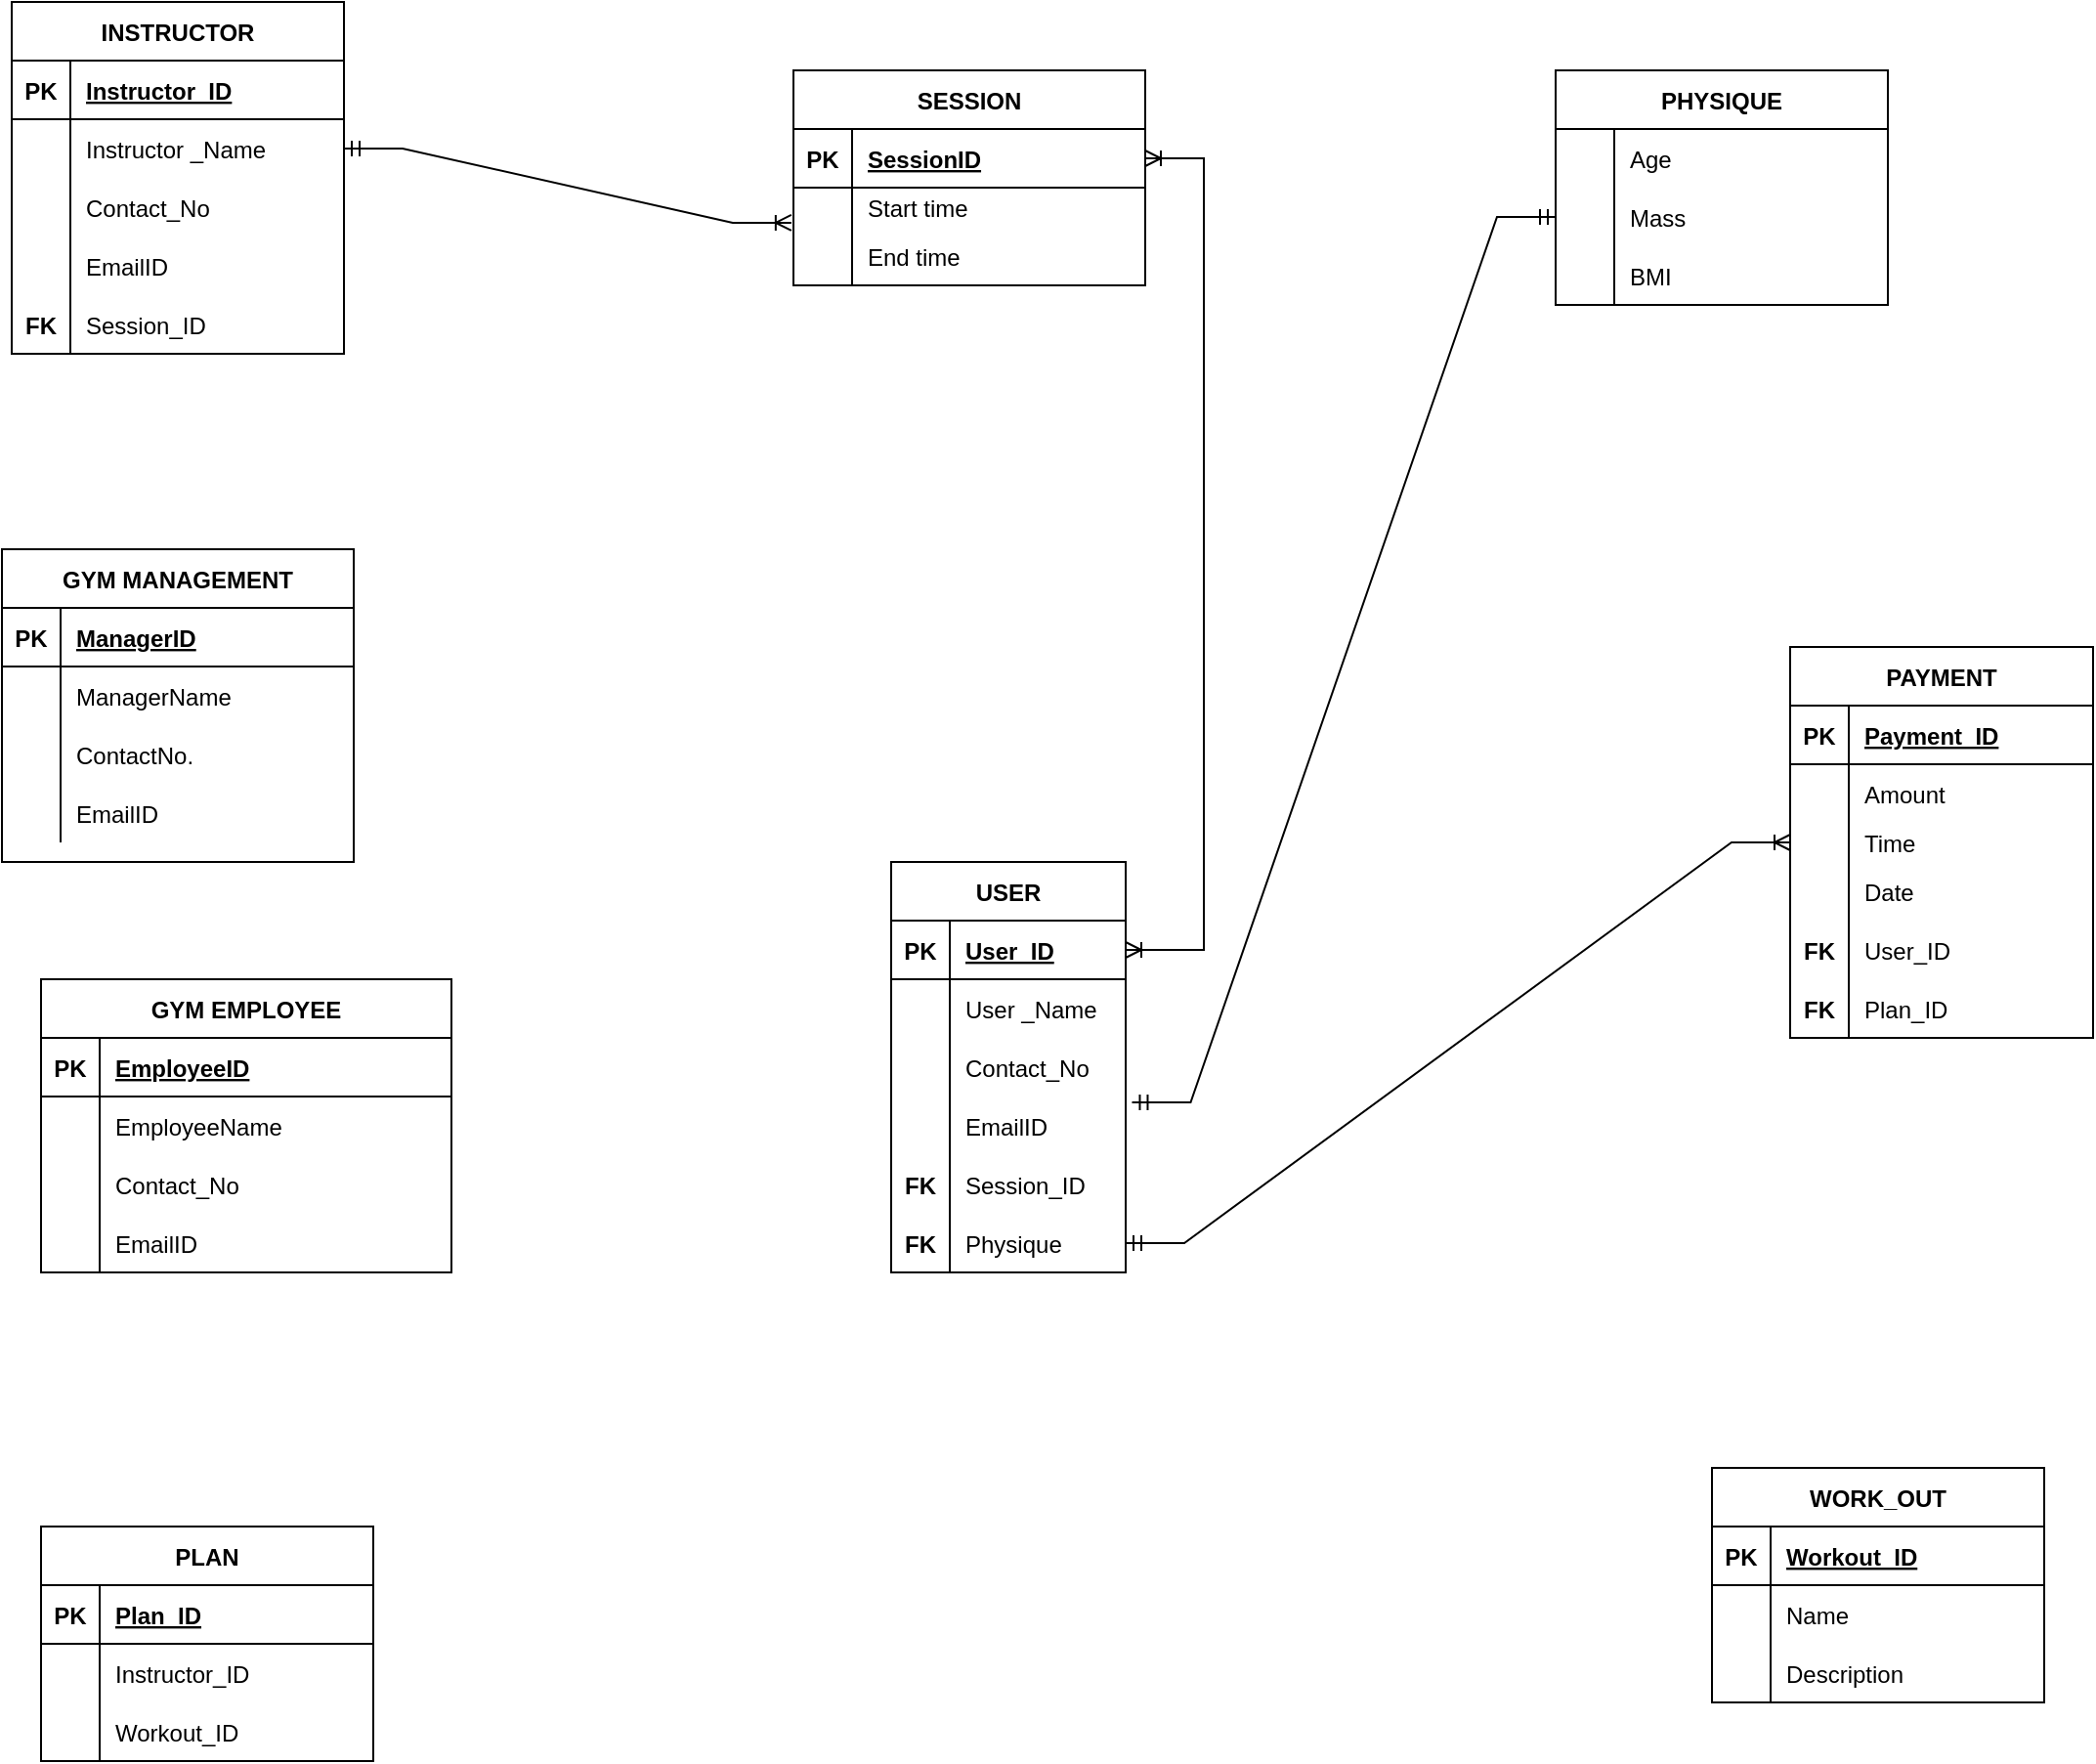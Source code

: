 <mxfile version="16.6.2" type="github">
  <diagram id="Zf10Iz8SibZ3wQ2_2NVc" name="Page-1">
    <mxGraphModel dx="2201" dy="797" grid="1" gridSize="10" guides="1" tooltips="1" connect="1" arrows="1" fold="1" page="1" pageScale="1" pageWidth="850" pageHeight="1100" math="0" shadow="0">
      <root>
        <mxCell id="0" />
        <mxCell id="1" parent="0" />
        <mxCell id="6uBZzfEqjjDZe2HTgL8m-6" value="GYM EMPLOYEE" style="shape=table;startSize=30;container=1;collapsible=1;childLayout=tableLayout;fixedRows=1;rowLines=0;fontStyle=1;align=center;resizeLast=1;" parent="1" vertex="1">
          <mxGeometry x="-725" y="550" width="210" height="150" as="geometry" />
        </mxCell>
        <mxCell id="6uBZzfEqjjDZe2HTgL8m-7" value="" style="shape=tableRow;horizontal=0;startSize=0;swimlaneHead=0;swimlaneBody=0;fillColor=none;collapsible=0;dropTarget=0;points=[[0,0.5],[1,0.5]];portConstraint=eastwest;top=0;left=0;right=0;bottom=1;" parent="6uBZzfEqjjDZe2HTgL8m-6" vertex="1">
          <mxGeometry y="30" width="210" height="30" as="geometry" />
        </mxCell>
        <mxCell id="6uBZzfEqjjDZe2HTgL8m-8" value="PK" style="shape=partialRectangle;connectable=0;fillColor=none;top=0;left=0;bottom=0;right=0;fontStyle=1;overflow=hidden;" parent="6uBZzfEqjjDZe2HTgL8m-7" vertex="1">
          <mxGeometry width="30" height="30" as="geometry">
            <mxRectangle width="30" height="30" as="alternateBounds" />
          </mxGeometry>
        </mxCell>
        <mxCell id="6uBZzfEqjjDZe2HTgL8m-9" value="EmployeeID" style="shape=partialRectangle;connectable=0;fillColor=none;top=0;left=0;bottom=0;right=0;align=left;spacingLeft=6;fontStyle=5;overflow=hidden;" parent="6uBZzfEqjjDZe2HTgL8m-7" vertex="1">
          <mxGeometry x="30" width="180" height="30" as="geometry">
            <mxRectangle width="180" height="30" as="alternateBounds" />
          </mxGeometry>
        </mxCell>
        <mxCell id="6uBZzfEqjjDZe2HTgL8m-10" value="" style="shape=tableRow;horizontal=0;startSize=0;swimlaneHead=0;swimlaneBody=0;fillColor=none;collapsible=0;dropTarget=0;points=[[0,0.5],[1,0.5]];portConstraint=eastwest;top=0;left=0;right=0;bottom=0;" parent="6uBZzfEqjjDZe2HTgL8m-6" vertex="1">
          <mxGeometry y="60" width="210" height="30" as="geometry" />
        </mxCell>
        <mxCell id="6uBZzfEqjjDZe2HTgL8m-11" value="" style="shape=partialRectangle;connectable=0;fillColor=none;top=0;left=0;bottom=0;right=0;editable=1;overflow=hidden;" parent="6uBZzfEqjjDZe2HTgL8m-10" vertex="1">
          <mxGeometry width="30" height="30" as="geometry">
            <mxRectangle width="30" height="30" as="alternateBounds" />
          </mxGeometry>
        </mxCell>
        <mxCell id="6uBZzfEqjjDZe2HTgL8m-12" value="EmployeeName" style="shape=partialRectangle;connectable=0;fillColor=none;top=0;left=0;bottom=0;right=0;align=left;spacingLeft=6;overflow=hidden;" parent="6uBZzfEqjjDZe2HTgL8m-10" vertex="1">
          <mxGeometry x="30" width="180" height="30" as="geometry">
            <mxRectangle width="180" height="30" as="alternateBounds" />
          </mxGeometry>
        </mxCell>
        <mxCell id="6uBZzfEqjjDZe2HTgL8m-13" value="" style="shape=tableRow;horizontal=0;startSize=0;swimlaneHead=0;swimlaneBody=0;fillColor=none;collapsible=0;dropTarget=0;points=[[0,0.5],[1,0.5]];portConstraint=eastwest;top=0;left=0;right=0;bottom=0;" parent="6uBZzfEqjjDZe2HTgL8m-6" vertex="1">
          <mxGeometry y="90" width="210" height="30" as="geometry" />
        </mxCell>
        <mxCell id="6uBZzfEqjjDZe2HTgL8m-14" value="" style="shape=partialRectangle;connectable=0;fillColor=none;top=0;left=0;bottom=0;right=0;editable=1;overflow=hidden;" parent="6uBZzfEqjjDZe2HTgL8m-13" vertex="1">
          <mxGeometry width="30" height="30" as="geometry">
            <mxRectangle width="30" height="30" as="alternateBounds" />
          </mxGeometry>
        </mxCell>
        <mxCell id="6uBZzfEqjjDZe2HTgL8m-15" value="Contact_No" style="shape=partialRectangle;connectable=0;fillColor=none;top=0;left=0;bottom=0;right=0;align=left;spacingLeft=6;overflow=hidden;" parent="6uBZzfEqjjDZe2HTgL8m-13" vertex="1">
          <mxGeometry x="30" width="180" height="30" as="geometry">
            <mxRectangle width="180" height="30" as="alternateBounds" />
          </mxGeometry>
        </mxCell>
        <mxCell id="6uBZzfEqjjDZe2HTgL8m-16" value="" style="shape=tableRow;horizontal=0;startSize=0;swimlaneHead=0;swimlaneBody=0;fillColor=none;collapsible=0;dropTarget=0;points=[[0,0.5],[1,0.5]];portConstraint=eastwest;top=0;left=0;right=0;bottom=0;" parent="6uBZzfEqjjDZe2HTgL8m-6" vertex="1">
          <mxGeometry y="120" width="210" height="30" as="geometry" />
        </mxCell>
        <mxCell id="6uBZzfEqjjDZe2HTgL8m-17" value="" style="shape=partialRectangle;connectable=0;fillColor=none;top=0;left=0;bottom=0;right=0;editable=1;overflow=hidden;" parent="6uBZzfEqjjDZe2HTgL8m-16" vertex="1">
          <mxGeometry width="30" height="30" as="geometry">
            <mxRectangle width="30" height="30" as="alternateBounds" />
          </mxGeometry>
        </mxCell>
        <mxCell id="6uBZzfEqjjDZe2HTgL8m-18" value="EmailID" style="shape=partialRectangle;connectable=0;fillColor=none;top=0;left=0;bottom=0;right=0;align=left;spacingLeft=6;overflow=hidden;" parent="6uBZzfEqjjDZe2HTgL8m-16" vertex="1">
          <mxGeometry x="30" width="180" height="30" as="geometry">
            <mxRectangle width="180" height="30" as="alternateBounds" />
          </mxGeometry>
        </mxCell>
        <mxCell id="6uBZzfEqjjDZe2HTgL8m-29" value="INSTRUCTOR" style="shape=table;startSize=30;container=1;collapsible=1;childLayout=tableLayout;fixedRows=1;rowLines=0;fontStyle=1;align=center;resizeLast=1;" parent="1" vertex="1">
          <mxGeometry x="-740" y="50" width="170" height="180" as="geometry" />
        </mxCell>
        <mxCell id="6uBZzfEqjjDZe2HTgL8m-30" value="" style="shape=tableRow;horizontal=0;startSize=0;swimlaneHead=0;swimlaneBody=0;fillColor=none;collapsible=0;dropTarget=0;points=[[0,0.5],[1,0.5]];portConstraint=eastwest;top=0;left=0;right=0;bottom=1;" parent="6uBZzfEqjjDZe2HTgL8m-29" vertex="1">
          <mxGeometry y="30" width="170" height="30" as="geometry" />
        </mxCell>
        <mxCell id="6uBZzfEqjjDZe2HTgL8m-31" value="PK" style="shape=partialRectangle;connectable=0;fillColor=none;top=0;left=0;bottom=0;right=0;fontStyle=1;overflow=hidden;" parent="6uBZzfEqjjDZe2HTgL8m-30" vertex="1">
          <mxGeometry width="30" height="30" as="geometry">
            <mxRectangle width="30" height="30" as="alternateBounds" />
          </mxGeometry>
        </mxCell>
        <mxCell id="6uBZzfEqjjDZe2HTgL8m-32" value="Instructor_ID" style="shape=partialRectangle;connectable=0;fillColor=none;top=0;left=0;bottom=0;right=0;align=left;spacingLeft=6;fontStyle=5;overflow=hidden;" parent="6uBZzfEqjjDZe2HTgL8m-30" vertex="1">
          <mxGeometry x="30" width="140" height="30" as="geometry">
            <mxRectangle width="140" height="30" as="alternateBounds" />
          </mxGeometry>
        </mxCell>
        <mxCell id="6uBZzfEqjjDZe2HTgL8m-33" value="" style="shape=tableRow;horizontal=0;startSize=0;swimlaneHead=0;swimlaneBody=0;fillColor=none;collapsible=0;dropTarget=0;points=[[0,0.5],[1,0.5]];portConstraint=eastwest;top=0;left=0;right=0;bottom=0;" parent="6uBZzfEqjjDZe2HTgL8m-29" vertex="1">
          <mxGeometry y="60" width="170" height="30" as="geometry" />
        </mxCell>
        <mxCell id="6uBZzfEqjjDZe2HTgL8m-34" value="" style="shape=partialRectangle;connectable=0;fillColor=none;top=0;left=0;bottom=0;right=0;editable=1;overflow=hidden;" parent="6uBZzfEqjjDZe2HTgL8m-33" vertex="1">
          <mxGeometry width="30" height="30" as="geometry">
            <mxRectangle width="30" height="30" as="alternateBounds" />
          </mxGeometry>
        </mxCell>
        <mxCell id="6uBZzfEqjjDZe2HTgL8m-35" value="Instructor _Name" style="shape=partialRectangle;connectable=0;fillColor=none;top=0;left=0;bottom=0;right=0;align=left;spacingLeft=6;overflow=hidden;" parent="6uBZzfEqjjDZe2HTgL8m-33" vertex="1">
          <mxGeometry x="30" width="140" height="30" as="geometry">
            <mxRectangle width="140" height="30" as="alternateBounds" />
          </mxGeometry>
        </mxCell>
        <mxCell id="6uBZzfEqjjDZe2HTgL8m-36" value="" style="shape=tableRow;horizontal=0;startSize=0;swimlaneHead=0;swimlaneBody=0;fillColor=none;collapsible=0;dropTarget=0;points=[[0,0.5],[1,0.5]];portConstraint=eastwest;top=0;left=0;right=0;bottom=0;" parent="6uBZzfEqjjDZe2HTgL8m-29" vertex="1">
          <mxGeometry y="90" width="170" height="30" as="geometry" />
        </mxCell>
        <mxCell id="6uBZzfEqjjDZe2HTgL8m-37" value="" style="shape=partialRectangle;connectable=0;fillColor=none;top=0;left=0;bottom=0;right=0;editable=1;overflow=hidden;" parent="6uBZzfEqjjDZe2HTgL8m-36" vertex="1">
          <mxGeometry width="30" height="30" as="geometry">
            <mxRectangle width="30" height="30" as="alternateBounds" />
          </mxGeometry>
        </mxCell>
        <mxCell id="6uBZzfEqjjDZe2HTgL8m-38" value="Contact_No" style="shape=partialRectangle;connectable=0;fillColor=none;top=0;left=0;bottom=0;right=0;align=left;spacingLeft=6;overflow=hidden;" parent="6uBZzfEqjjDZe2HTgL8m-36" vertex="1">
          <mxGeometry x="30" width="140" height="30" as="geometry">
            <mxRectangle width="140" height="30" as="alternateBounds" />
          </mxGeometry>
        </mxCell>
        <mxCell id="6uBZzfEqjjDZe2HTgL8m-39" value="" style="shape=tableRow;horizontal=0;startSize=0;swimlaneHead=0;swimlaneBody=0;fillColor=none;collapsible=0;dropTarget=0;points=[[0,0.5],[1,0.5]];portConstraint=eastwest;top=0;left=0;right=0;bottom=0;" parent="6uBZzfEqjjDZe2HTgL8m-29" vertex="1">
          <mxGeometry y="120" width="170" height="30" as="geometry" />
        </mxCell>
        <mxCell id="6uBZzfEqjjDZe2HTgL8m-40" value="" style="shape=partialRectangle;connectable=0;fillColor=none;top=0;left=0;bottom=0;right=0;editable=1;overflow=hidden;" parent="6uBZzfEqjjDZe2HTgL8m-39" vertex="1">
          <mxGeometry width="30" height="30" as="geometry">
            <mxRectangle width="30" height="30" as="alternateBounds" />
          </mxGeometry>
        </mxCell>
        <mxCell id="6uBZzfEqjjDZe2HTgL8m-41" value="EmailID" style="shape=partialRectangle;connectable=0;fillColor=none;top=0;left=0;bottom=0;right=0;align=left;spacingLeft=6;overflow=hidden;" parent="6uBZzfEqjjDZe2HTgL8m-39" vertex="1">
          <mxGeometry x="30" width="140" height="30" as="geometry">
            <mxRectangle width="140" height="30" as="alternateBounds" />
          </mxGeometry>
        </mxCell>
        <mxCell id="6uBZzfEqjjDZe2HTgL8m-42" value="" style="shape=tableRow;horizontal=0;startSize=0;swimlaneHead=0;swimlaneBody=0;fillColor=none;collapsible=0;dropTarget=0;points=[[0,0.5],[1,0.5]];portConstraint=eastwest;top=0;left=0;right=0;bottom=0;" parent="6uBZzfEqjjDZe2HTgL8m-29" vertex="1">
          <mxGeometry y="150" width="170" height="30" as="geometry" />
        </mxCell>
        <mxCell id="6uBZzfEqjjDZe2HTgL8m-43" value="FK" style="shape=partialRectangle;connectable=0;fillColor=none;top=0;left=0;bottom=0;right=0;editable=1;overflow=hidden;fontStyle=1" parent="6uBZzfEqjjDZe2HTgL8m-42" vertex="1">
          <mxGeometry width="30" height="30" as="geometry">
            <mxRectangle width="30" height="30" as="alternateBounds" />
          </mxGeometry>
        </mxCell>
        <mxCell id="6uBZzfEqjjDZe2HTgL8m-44" value="Session_ID" style="shape=partialRectangle;connectable=0;fillColor=none;top=0;left=0;bottom=0;right=0;align=left;spacingLeft=6;overflow=hidden;" parent="6uBZzfEqjjDZe2HTgL8m-42" vertex="1">
          <mxGeometry x="30" width="140" height="30" as="geometry">
            <mxRectangle width="140" height="30" as="alternateBounds" />
          </mxGeometry>
        </mxCell>
        <mxCell id="wxXooJNbO1-Rk45IWMcj-2" value="SESSION" style="shape=table;startSize=30;container=1;collapsible=1;childLayout=tableLayout;fixedRows=1;rowLines=0;fontStyle=1;align=center;resizeLast=1;" parent="1" vertex="1">
          <mxGeometry x="-340" y="85" width="180" height="110" as="geometry" />
        </mxCell>
        <mxCell id="wxXooJNbO1-Rk45IWMcj-3" value="" style="shape=tableRow;horizontal=0;startSize=0;swimlaneHead=0;swimlaneBody=0;fillColor=none;collapsible=0;dropTarget=0;points=[[0,0.5],[1,0.5]];portConstraint=eastwest;top=0;left=0;right=0;bottom=1;" parent="wxXooJNbO1-Rk45IWMcj-2" vertex="1">
          <mxGeometry y="30" width="180" height="30" as="geometry" />
        </mxCell>
        <mxCell id="wxXooJNbO1-Rk45IWMcj-4" value="PK" style="shape=partialRectangle;connectable=0;fillColor=none;top=0;left=0;bottom=0;right=0;fontStyle=1;overflow=hidden;" parent="wxXooJNbO1-Rk45IWMcj-3" vertex="1">
          <mxGeometry width="30" height="30" as="geometry">
            <mxRectangle width="30" height="30" as="alternateBounds" />
          </mxGeometry>
        </mxCell>
        <mxCell id="wxXooJNbO1-Rk45IWMcj-5" value="SessionID" style="shape=partialRectangle;connectable=0;fillColor=none;top=0;left=0;bottom=0;right=0;align=left;spacingLeft=6;fontStyle=5;overflow=hidden;" parent="wxXooJNbO1-Rk45IWMcj-3" vertex="1">
          <mxGeometry x="30" width="150" height="30" as="geometry">
            <mxRectangle width="150" height="30" as="alternateBounds" />
          </mxGeometry>
        </mxCell>
        <mxCell id="wxXooJNbO1-Rk45IWMcj-6" value="" style="shape=tableRow;horizontal=0;startSize=0;swimlaneHead=0;swimlaneBody=0;fillColor=none;collapsible=0;dropTarget=0;points=[[0,0.5],[1,0.5]];portConstraint=eastwest;top=0;left=0;right=0;bottom=0;" parent="wxXooJNbO1-Rk45IWMcj-2" vertex="1">
          <mxGeometry y="60" width="180" height="20" as="geometry" />
        </mxCell>
        <mxCell id="wxXooJNbO1-Rk45IWMcj-7" value="" style="shape=partialRectangle;connectable=0;fillColor=none;top=0;left=0;bottom=0;right=0;editable=1;overflow=hidden;" parent="wxXooJNbO1-Rk45IWMcj-6" vertex="1">
          <mxGeometry width="30" height="20" as="geometry">
            <mxRectangle width="30" height="20" as="alternateBounds" />
          </mxGeometry>
        </mxCell>
        <mxCell id="wxXooJNbO1-Rk45IWMcj-8" value="Start time" style="shape=partialRectangle;connectable=0;fillColor=none;top=0;left=0;bottom=0;right=0;align=left;spacingLeft=6;overflow=hidden;" parent="wxXooJNbO1-Rk45IWMcj-6" vertex="1">
          <mxGeometry x="30" width="150" height="20" as="geometry">
            <mxRectangle width="150" height="20" as="alternateBounds" />
          </mxGeometry>
        </mxCell>
        <mxCell id="wxXooJNbO1-Rk45IWMcj-9" value="" style="shape=tableRow;horizontal=0;startSize=0;swimlaneHead=0;swimlaneBody=0;fillColor=none;collapsible=0;dropTarget=0;points=[[0,0.5],[1,0.5]];portConstraint=eastwest;top=0;left=0;right=0;bottom=0;" parent="wxXooJNbO1-Rk45IWMcj-2" vertex="1">
          <mxGeometry y="80" width="180" height="30" as="geometry" />
        </mxCell>
        <mxCell id="wxXooJNbO1-Rk45IWMcj-10" value="" style="shape=partialRectangle;connectable=0;fillColor=none;top=0;left=0;bottom=0;right=0;editable=1;overflow=hidden;" parent="wxXooJNbO1-Rk45IWMcj-9" vertex="1">
          <mxGeometry width="30" height="30" as="geometry">
            <mxRectangle width="30" height="30" as="alternateBounds" />
          </mxGeometry>
        </mxCell>
        <mxCell id="wxXooJNbO1-Rk45IWMcj-11" value="End time" style="shape=partialRectangle;connectable=0;fillColor=none;top=0;left=0;bottom=0;right=0;align=left;spacingLeft=6;overflow=hidden;" parent="wxXooJNbO1-Rk45IWMcj-9" vertex="1">
          <mxGeometry x="30" width="150" height="30" as="geometry">
            <mxRectangle width="150" height="30" as="alternateBounds" />
          </mxGeometry>
        </mxCell>
        <mxCell id="Z3d5om8pBm1unla3hd4t-1" value="PHYSIQUE" style="shape=table;startSize=30;container=1;collapsible=1;childLayout=tableLayout;fixedRows=1;rowLines=0;fontStyle=1;align=center;resizeLast=1;" parent="1" vertex="1">
          <mxGeometry x="50" y="85" width="170" height="120" as="geometry" />
        </mxCell>
        <mxCell id="Z3d5om8pBm1unla3hd4t-5" value="" style="shape=tableRow;horizontal=0;startSize=0;swimlaneHead=0;swimlaneBody=0;fillColor=none;collapsible=0;dropTarget=0;points=[[0,0.5],[1,0.5]];portConstraint=eastwest;top=0;left=0;right=0;bottom=0;" parent="Z3d5om8pBm1unla3hd4t-1" vertex="1">
          <mxGeometry y="30" width="170" height="30" as="geometry" />
        </mxCell>
        <mxCell id="Z3d5om8pBm1unla3hd4t-6" value="" style="shape=partialRectangle;connectable=0;fillColor=none;top=0;left=0;bottom=0;right=0;editable=1;overflow=hidden;" parent="Z3d5om8pBm1unla3hd4t-5" vertex="1">
          <mxGeometry width="30" height="30" as="geometry">
            <mxRectangle width="30" height="30" as="alternateBounds" />
          </mxGeometry>
        </mxCell>
        <mxCell id="Z3d5om8pBm1unla3hd4t-7" value="Age" style="shape=partialRectangle;connectable=0;fillColor=none;top=0;left=0;bottom=0;right=0;align=left;spacingLeft=6;overflow=hidden;" parent="Z3d5om8pBm1unla3hd4t-5" vertex="1">
          <mxGeometry x="30" width="140" height="30" as="geometry">
            <mxRectangle width="140" height="30" as="alternateBounds" />
          </mxGeometry>
        </mxCell>
        <mxCell id="Z3d5om8pBm1unla3hd4t-8" value="" style="shape=tableRow;horizontal=0;startSize=0;swimlaneHead=0;swimlaneBody=0;fillColor=none;collapsible=0;dropTarget=0;points=[[0,0.5],[1,0.5]];portConstraint=eastwest;top=0;left=0;right=0;bottom=0;" parent="Z3d5om8pBm1unla3hd4t-1" vertex="1">
          <mxGeometry y="60" width="170" height="30" as="geometry" />
        </mxCell>
        <mxCell id="Z3d5om8pBm1unla3hd4t-9" value="" style="shape=partialRectangle;connectable=0;fillColor=none;top=0;left=0;bottom=0;right=0;editable=1;overflow=hidden;" parent="Z3d5om8pBm1unla3hd4t-8" vertex="1">
          <mxGeometry width="30" height="30" as="geometry">
            <mxRectangle width="30" height="30" as="alternateBounds" />
          </mxGeometry>
        </mxCell>
        <mxCell id="Z3d5om8pBm1unla3hd4t-10" value="Mass" style="shape=partialRectangle;connectable=0;fillColor=none;top=0;left=0;bottom=0;right=0;align=left;spacingLeft=6;overflow=hidden;" parent="Z3d5om8pBm1unla3hd4t-8" vertex="1">
          <mxGeometry x="30" width="140" height="30" as="geometry">
            <mxRectangle width="140" height="30" as="alternateBounds" />
          </mxGeometry>
        </mxCell>
        <mxCell id="Z3d5om8pBm1unla3hd4t-11" value="" style="shape=tableRow;horizontal=0;startSize=0;swimlaneHead=0;swimlaneBody=0;fillColor=none;collapsible=0;dropTarget=0;points=[[0,0.5],[1,0.5]];portConstraint=eastwest;top=0;left=0;right=0;bottom=0;" parent="Z3d5om8pBm1unla3hd4t-1" vertex="1">
          <mxGeometry y="90" width="170" height="30" as="geometry" />
        </mxCell>
        <mxCell id="Z3d5om8pBm1unla3hd4t-12" value="" style="shape=partialRectangle;connectable=0;fillColor=none;top=0;left=0;bottom=0;right=0;editable=1;overflow=hidden;" parent="Z3d5om8pBm1unla3hd4t-11" vertex="1">
          <mxGeometry width="30" height="30" as="geometry">
            <mxRectangle width="30" height="30" as="alternateBounds" />
          </mxGeometry>
        </mxCell>
        <mxCell id="Z3d5om8pBm1unla3hd4t-13" value="BMI" style="shape=partialRectangle;connectable=0;fillColor=none;top=0;left=0;bottom=0;right=0;align=left;spacingLeft=6;overflow=hidden;" parent="Z3d5om8pBm1unla3hd4t-11" vertex="1">
          <mxGeometry x="30" width="140" height="30" as="geometry">
            <mxRectangle width="140" height="30" as="alternateBounds" />
          </mxGeometry>
        </mxCell>
        <mxCell id="Z3d5om8pBm1unla3hd4t-17" value="USER" style="shape=table;startSize=30;container=1;collapsible=1;childLayout=tableLayout;fixedRows=1;rowLines=0;fontStyle=1;align=center;resizeLast=1;" parent="1" vertex="1">
          <mxGeometry x="-290" y="490" width="120" height="210" as="geometry" />
        </mxCell>
        <mxCell id="Z3d5om8pBm1unla3hd4t-18" value="" style="shape=tableRow;horizontal=0;startSize=0;swimlaneHead=0;swimlaneBody=0;fillColor=none;collapsible=0;dropTarget=0;points=[[0,0.5],[1,0.5]];portConstraint=eastwest;top=0;left=0;right=0;bottom=1;" parent="Z3d5om8pBm1unla3hd4t-17" vertex="1">
          <mxGeometry y="30" width="120" height="30" as="geometry" />
        </mxCell>
        <mxCell id="Z3d5om8pBm1unla3hd4t-19" value="PK" style="shape=partialRectangle;connectable=0;fillColor=none;top=0;left=0;bottom=0;right=0;fontStyle=1;overflow=hidden;" parent="Z3d5om8pBm1unla3hd4t-18" vertex="1">
          <mxGeometry width="30" height="30" as="geometry">
            <mxRectangle width="30" height="30" as="alternateBounds" />
          </mxGeometry>
        </mxCell>
        <mxCell id="Z3d5om8pBm1unla3hd4t-20" value="User_ID" style="shape=partialRectangle;connectable=0;fillColor=none;top=0;left=0;bottom=0;right=0;align=left;spacingLeft=6;fontStyle=5;overflow=hidden;" parent="Z3d5om8pBm1unla3hd4t-18" vertex="1">
          <mxGeometry x="30" width="90" height="30" as="geometry">
            <mxRectangle width="90" height="30" as="alternateBounds" />
          </mxGeometry>
        </mxCell>
        <mxCell id="Z3d5om8pBm1unla3hd4t-21" value="" style="shape=tableRow;horizontal=0;startSize=0;swimlaneHead=0;swimlaneBody=0;fillColor=none;collapsible=0;dropTarget=0;points=[[0,0.5],[1,0.5]];portConstraint=eastwest;top=0;left=0;right=0;bottom=0;" parent="Z3d5om8pBm1unla3hd4t-17" vertex="1">
          <mxGeometry y="60" width="120" height="30" as="geometry" />
        </mxCell>
        <mxCell id="Z3d5om8pBm1unla3hd4t-22" value="" style="shape=partialRectangle;connectable=0;fillColor=none;top=0;left=0;bottom=0;right=0;editable=1;overflow=hidden;" parent="Z3d5om8pBm1unla3hd4t-21" vertex="1">
          <mxGeometry width="30" height="30" as="geometry">
            <mxRectangle width="30" height="30" as="alternateBounds" />
          </mxGeometry>
        </mxCell>
        <mxCell id="Z3d5om8pBm1unla3hd4t-23" value="User _Name" style="shape=partialRectangle;connectable=0;fillColor=none;top=0;left=0;bottom=0;right=0;align=left;spacingLeft=6;overflow=hidden;" parent="Z3d5om8pBm1unla3hd4t-21" vertex="1">
          <mxGeometry x="30" width="90" height="30" as="geometry">
            <mxRectangle width="90" height="30" as="alternateBounds" />
          </mxGeometry>
        </mxCell>
        <mxCell id="Z3d5om8pBm1unla3hd4t-24" value="" style="shape=tableRow;horizontal=0;startSize=0;swimlaneHead=0;swimlaneBody=0;fillColor=none;collapsible=0;dropTarget=0;points=[[0,0.5],[1,0.5]];portConstraint=eastwest;top=0;left=0;right=0;bottom=0;" parent="Z3d5om8pBm1unla3hd4t-17" vertex="1">
          <mxGeometry y="90" width="120" height="30" as="geometry" />
        </mxCell>
        <mxCell id="Z3d5om8pBm1unla3hd4t-25" value="" style="shape=partialRectangle;connectable=0;fillColor=none;top=0;left=0;bottom=0;right=0;editable=1;overflow=hidden;" parent="Z3d5om8pBm1unla3hd4t-24" vertex="1">
          <mxGeometry width="30" height="30" as="geometry">
            <mxRectangle width="30" height="30" as="alternateBounds" />
          </mxGeometry>
        </mxCell>
        <mxCell id="Z3d5om8pBm1unla3hd4t-26" value="Contact_No" style="shape=partialRectangle;connectable=0;fillColor=none;top=0;left=0;bottom=0;right=0;align=left;spacingLeft=6;overflow=hidden;" parent="Z3d5om8pBm1unla3hd4t-24" vertex="1">
          <mxGeometry x="30" width="90" height="30" as="geometry">
            <mxRectangle width="90" height="30" as="alternateBounds" />
          </mxGeometry>
        </mxCell>
        <mxCell id="Z3d5om8pBm1unla3hd4t-27" value="" style="shape=tableRow;horizontal=0;startSize=0;swimlaneHead=0;swimlaneBody=0;fillColor=none;collapsible=0;dropTarget=0;points=[[0,0.5],[1,0.5]];portConstraint=eastwest;top=0;left=0;right=0;bottom=0;" parent="Z3d5om8pBm1unla3hd4t-17" vertex="1">
          <mxGeometry y="120" width="120" height="30" as="geometry" />
        </mxCell>
        <mxCell id="Z3d5om8pBm1unla3hd4t-28" value="" style="shape=partialRectangle;connectable=0;fillColor=none;top=0;left=0;bottom=0;right=0;editable=1;overflow=hidden;" parent="Z3d5om8pBm1unla3hd4t-27" vertex="1">
          <mxGeometry width="30" height="30" as="geometry">
            <mxRectangle width="30" height="30" as="alternateBounds" />
          </mxGeometry>
        </mxCell>
        <mxCell id="Z3d5om8pBm1unla3hd4t-29" value="EmailID" style="shape=partialRectangle;connectable=0;fillColor=none;top=0;left=0;bottom=0;right=0;align=left;spacingLeft=6;overflow=hidden;" parent="Z3d5om8pBm1unla3hd4t-27" vertex="1">
          <mxGeometry x="30" width="90" height="30" as="geometry">
            <mxRectangle width="90" height="30" as="alternateBounds" />
          </mxGeometry>
        </mxCell>
        <mxCell id="Z3d5om8pBm1unla3hd4t-30" value="" style="shape=tableRow;horizontal=0;startSize=0;swimlaneHead=0;swimlaneBody=0;fillColor=none;collapsible=0;dropTarget=0;points=[[0,0.5],[1,0.5]];portConstraint=eastwest;top=0;left=0;right=0;bottom=0;" parent="Z3d5om8pBm1unla3hd4t-17" vertex="1">
          <mxGeometry y="150" width="120" height="30" as="geometry" />
        </mxCell>
        <mxCell id="Z3d5om8pBm1unla3hd4t-31" value="FK" style="shape=partialRectangle;connectable=0;fillColor=none;top=0;left=0;bottom=0;right=0;editable=1;overflow=hidden;fontStyle=1" parent="Z3d5om8pBm1unla3hd4t-30" vertex="1">
          <mxGeometry width="30" height="30" as="geometry">
            <mxRectangle width="30" height="30" as="alternateBounds" />
          </mxGeometry>
        </mxCell>
        <mxCell id="Z3d5om8pBm1unla3hd4t-32" value="Session_ID" style="shape=partialRectangle;connectable=0;fillColor=none;top=0;left=0;bottom=0;right=0;align=left;spacingLeft=6;overflow=hidden;" parent="Z3d5om8pBm1unla3hd4t-30" vertex="1">
          <mxGeometry x="30" width="90" height="30" as="geometry">
            <mxRectangle width="90" height="30" as="alternateBounds" />
          </mxGeometry>
        </mxCell>
        <mxCell id="Z3d5om8pBm1unla3hd4t-33" value="" style="shape=tableRow;horizontal=0;startSize=0;swimlaneHead=0;swimlaneBody=0;fillColor=none;collapsible=0;dropTarget=0;points=[[0,0.5],[1,0.5]];portConstraint=eastwest;top=0;left=0;right=0;bottom=0;" parent="Z3d5om8pBm1unla3hd4t-17" vertex="1">
          <mxGeometry y="180" width="120" height="30" as="geometry" />
        </mxCell>
        <mxCell id="Z3d5om8pBm1unla3hd4t-34" value="FK" style="shape=partialRectangle;connectable=0;fillColor=none;top=0;left=0;bottom=0;right=0;editable=1;overflow=hidden;fontStyle=1" parent="Z3d5om8pBm1unla3hd4t-33" vertex="1">
          <mxGeometry width="30" height="30" as="geometry">
            <mxRectangle width="30" height="30" as="alternateBounds" />
          </mxGeometry>
        </mxCell>
        <mxCell id="Z3d5om8pBm1unla3hd4t-35" value="Physique" style="shape=partialRectangle;connectable=0;fillColor=none;top=0;left=0;bottom=0;right=0;align=left;spacingLeft=6;overflow=hidden;" parent="Z3d5om8pBm1unla3hd4t-33" vertex="1">
          <mxGeometry x="30" width="90" height="30" as="geometry">
            <mxRectangle width="90" height="30" as="alternateBounds" />
          </mxGeometry>
        </mxCell>
        <mxCell id="Z3d5om8pBm1unla3hd4t-36" value="PAYMENT" style="shape=table;startSize=30;container=1;collapsible=1;childLayout=tableLayout;fixedRows=1;rowLines=0;fontStyle=1;align=center;resizeLast=1;" parent="1" vertex="1">
          <mxGeometry x="170" y="380" width="155" height="200" as="geometry" />
        </mxCell>
        <mxCell id="Z3d5om8pBm1unla3hd4t-37" value="" style="shape=tableRow;horizontal=0;startSize=0;swimlaneHead=0;swimlaneBody=0;fillColor=none;collapsible=0;dropTarget=0;points=[[0,0.5],[1,0.5]];portConstraint=eastwest;top=0;left=0;right=0;bottom=1;" parent="Z3d5om8pBm1unla3hd4t-36" vertex="1">
          <mxGeometry y="30" width="155" height="30" as="geometry" />
        </mxCell>
        <mxCell id="Z3d5om8pBm1unla3hd4t-38" value="PK" style="shape=partialRectangle;connectable=0;fillColor=none;top=0;left=0;bottom=0;right=0;fontStyle=1;overflow=hidden;" parent="Z3d5om8pBm1unla3hd4t-37" vertex="1">
          <mxGeometry width="30" height="30" as="geometry">
            <mxRectangle width="30" height="30" as="alternateBounds" />
          </mxGeometry>
        </mxCell>
        <mxCell id="Z3d5om8pBm1unla3hd4t-39" value="Payment_ID" style="shape=partialRectangle;connectable=0;fillColor=none;top=0;left=0;bottom=0;right=0;align=left;spacingLeft=6;fontStyle=5;overflow=hidden;" parent="Z3d5om8pBm1unla3hd4t-37" vertex="1">
          <mxGeometry x="30" width="125" height="30" as="geometry">
            <mxRectangle width="125" height="30" as="alternateBounds" />
          </mxGeometry>
        </mxCell>
        <mxCell id="Z3d5om8pBm1unla3hd4t-40" value="" style="shape=tableRow;horizontal=0;startSize=0;swimlaneHead=0;swimlaneBody=0;fillColor=none;collapsible=0;dropTarget=0;points=[[0,0.5],[1,0.5]];portConstraint=eastwest;top=0;left=0;right=0;bottom=0;" parent="Z3d5om8pBm1unla3hd4t-36" vertex="1">
          <mxGeometry y="60" width="155" height="30" as="geometry" />
        </mxCell>
        <mxCell id="Z3d5om8pBm1unla3hd4t-41" value="" style="shape=partialRectangle;connectable=0;fillColor=none;top=0;left=0;bottom=0;right=0;editable=1;overflow=hidden;" parent="Z3d5om8pBm1unla3hd4t-40" vertex="1">
          <mxGeometry width="30" height="30" as="geometry">
            <mxRectangle width="30" height="30" as="alternateBounds" />
          </mxGeometry>
        </mxCell>
        <mxCell id="Z3d5om8pBm1unla3hd4t-42" value="Amount" style="shape=partialRectangle;connectable=0;fillColor=none;top=0;left=0;bottom=0;right=0;align=left;spacingLeft=6;overflow=hidden;" parent="Z3d5om8pBm1unla3hd4t-40" vertex="1">
          <mxGeometry x="30" width="125" height="30" as="geometry">
            <mxRectangle width="125" height="30" as="alternateBounds" />
          </mxGeometry>
        </mxCell>
        <mxCell id="Z3d5om8pBm1unla3hd4t-43" value="" style="shape=tableRow;horizontal=0;startSize=0;swimlaneHead=0;swimlaneBody=0;fillColor=none;collapsible=0;dropTarget=0;points=[[0,0.5],[1,0.5]];portConstraint=eastwest;top=0;left=0;right=0;bottom=0;" parent="Z3d5om8pBm1unla3hd4t-36" vertex="1">
          <mxGeometry y="90" width="155" height="20" as="geometry" />
        </mxCell>
        <mxCell id="Z3d5om8pBm1unla3hd4t-44" value="" style="shape=partialRectangle;connectable=0;fillColor=none;top=0;left=0;bottom=0;right=0;editable=1;overflow=hidden;" parent="Z3d5om8pBm1unla3hd4t-43" vertex="1">
          <mxGeometry width="30" height="20" as="geometry">
            <mxRectangle width="30" height="20" as="alternateBounds" />
          </mxGeometry>
        </mxCell>
        <mxCell id="Z3d5om8pBm1unla3hd4t-45" value="Time" style="shape=partialRectangle;connectable=0;fillColor=none;top=0;left=0;bottom=0;right=0;align=left;spacingLeft=6;overflow=hidden;" parent="Z3d5om8pBm1unla3hd4t-43" vertex="1">
          <mxGeometry x="30" width="125" height="20" as="geometry">
            <mxRectangle width="125" height="20" as="alternateBounds" />
          </mxGeometry>
        </mxCell>
        <mxCell id="Z3d5om8pBm1unla3hd4t-46" value="" style="shape=tableRow;horizontal=0;startSize=0;swimlaneHead=0;swimlaneBody=0;fillColor=none;collapsible=0;dropTarget=0;points=[[0,0.5],[1,0.5]];portConstraint=eastwest;top=0;left=0;right=0;bottom=0;" parent="Z3d5om8pBm1unla3hd4t-36" vertex="1">
          <mxGeometry y="110" width="155" height="30" as="geometry" />
        </mxCell>
        <mxCell id="Z3d5om8pBm1unla3hd4t-47" value="" style="shape=partialRectangle;connectable=0;fillColor=none;top=0;left=0;bottom=0;right=0;editable=1;overflow=hidden;" parent="Z3d5om8pBm1unla3hd4t-46" vertex="1">
          <mxGeometry width="30" height="30" as="geometry">
            <mxRectangle width="30" height="30" as="alternateBounds" />
          </mxGeometry>
        </mxCell>
        <mxCell id="Z3d5om8pBm1unla3hd4t-48" value="Date" style="shape=partialRectangle;connectable=0;fillColor=none;top=0;left=0;bottom=0;right=0;align=left;spacingLeft=6;overflow=hidden;" parent="Z3d5om8pBm1unla3hd4t-46" vertex="1">
          <mxGeometry x="30" width="125" height="30" as="geometry">
            <mxRectangle width="125" height="30" as="alternateBounds" />
          </mxGeometry>
        </mxCell>
        <mxCell id="Z3d5om8pBm1unla3hd4t-49" value="" style="shape=tableRow;horizontal=0;startSize=0;swimlaneHead=0;swimlaneBody=0;fillColor=none;collapsible=0;dropTarget=0;points=[[0,0.5],[1,0.5]];portConstraint=eastwest;top=0;left=0;right=0;bottom=0;" parent="Z3d5om8pBm1unla3hd4t-36" vertex="1">
          <mxGeometry y="140" width="155" height="30" as="geometry" />
        </mxCell>
        <mxCell id="Z3d5om8pBm1unla3hd4t-50" value="FK" style="shape=partialRectangle;connectable=0;fillColor=none;top=0;left=0;bottom=0;right=0;editable=1;overflow=hidden;fontStyle=1" parent="Z3d5om8pBm1unla3hd4t-49" vertex="1">
          <mxGeometry width="30" height="30" as="geometry">
            <mxRectangle width="30" height="30" as="alternateBounds" />
          </mxGeometry>
        </mxCell>
        <mxCell id="Z3d5om8pBm1unla3hd4t-51" value="User_ID" style="shape=partialRectangle;connectable=0;fillColor=none;top=0;left=0;bottom=0;right=0;align=left;spacingLeft=6;overflow=hidden;" parent="Z3d5om8pBm1unla3hd4t-49" vertex="1">
          <mxGeometry x="30" width="125" height="30" as="geometry">
            <mxRectangle width="125" height="30" as="alternateBounds" />
          </mxGeometry>
        </mxCell>
        <mxCell id="Z3d5om8pBm1unla3hd4t-52" value="" style="shape=tableRow;horizontal=0;startSize=0;swimlaneHead=0;swimlaneBody=0;fillColor=none;collapsible=0;dropTarget=0;points=[[0,0.5],[1,0.5]];portConstraint=eastwest;top=0;left=0;right=0;bottom=0;" parent="Z3d5om8pBm1unla3hd4t-36" vertex="1">
          <mxGeometry y="170" width="155" height="30" as="geometry" />
        </mxCell>
        <mxCell id="Z3d5om8pBm1unla3hd4t-53" value="FK" style="shape=partialRectangle;connectable=0;fillColor=none;top=0;left=0;bottom=0;right=0;editable=1;overflow=hidden;fontStyle=1" parent="Z3d5om8pBm1unla3hd4t-52" vertex="1">
          <mxGeometry width="30" height="30" as="geometry">
            <mxRectangle width="30" height="30" as="alternateBounds" />
          </mxGeometry>
        </mxCell>
        <mxCell id="Z3d5om8pBm1unla3hd4t-54" value="Plan_ID" style="shape=partialRectangle;connectable=0;fillColor=none;top=0;left=0;bottom=0;right=0;align=left;spacingLeft=6;overflow=hidden;" parent="Z3d5om8pBm1unla3hd4t-52" vertex="1">
          <mxGeometry x="30" width="125" height="30" as="geometry">
            <mxRectangle width="125" height="30" as="alternateBounds" />
          </mxGeometry>
        </mxCell>
        <mxCell id="Z3d5om8pBm1unla3hd4t-55" value="PLAN" style="shape=table;startSize=30;container=1;collapsible=1;childLayout=tableLayout;fixedRows=1;rowLines=0;fontStyle=1;align=center;resizeLast=1;" parent="1" vertex="1">
          <mxGeometry x="-725" y="830" width="170" height="120" as="geometry" />
        </mxCell>
        <mxCell id="Z3d5om8pBm1unla3hd4t-56" value="" style="shape=tableRow;horizontal=0;startSize=0;swimlaneHead=0;swimlaneBody=0;fillColor=none;collapsible=0;dropTarget=0;points=[[0,0.5],[1,0.5]];portConstraint=eastwest;top=0;left=0;right=0;bottom=1;" parent="Z3d5om8pBm1unla3hd4t-55" vertex="1">
          <mxGeometry y="30" width="170" height="30" as="geometry" />
        </mxCell>
        <mxCell id="Z3d5om8pBm1unla3hd4t-57" value="PK" style="shape=partialRectangle;connectable=0;fillColor=none;top=0;left=0;bottom=0;right=0;fontStyle=1;overflow=hidden;" parent="Z3d5om8pBm1unla3hd4t-56" vertex="1">
          <mxGeometry width="30" height="30" as="geometry">
            <mxRectangle width="30" height="30" as="alternateBounds" />
          </mxGeometry>
        </mxCell>
        <mxCell id="Z3d5om8pBm1unla3hd4t-58" value="Plan_ID" style="shape=partialRectangle;connectable=0;fillColor=none;top=0;left=0;bottom=0;right=0;align=left;spacingLeft=6;fontStyle=5;overflow=hidden;" parent="Z3d5om8pBm1unla3hd4t-56" vertex="1">
          <mxGeometry x="30" width="140" height="30" as="geometry">
            <mxRectangle width="140" height="30" as="alternateBounds" />
          </mxGeometry>
        </mxCell>
        <mxCell id="Z3d5om8pBm1unla3hd4t-59" value="" style="shape=tableRow;horizontal=0;startSize=0;swimlaneHead=0;swimlaneBody=0;fillColor=none;collapsible=0;dropTarget=0;points=[[0,0.5],[1,0.5]];portConstraint=eastwest;top=0;left=0;right=0;bottom=0;" parent="Z3d5om8pBm1unla3hd4t-55" vertex="1">
          <mxGeometry y="60" width="170" height="30" as="geometry" />
        </mxCell>
        <mxCell id="Z3d5om8pBm1unla3hd4t-60" value="" style="shape=partialRectangle;connectable=0;fillColor=none;top=0;left=0;bottom=0;right=0;editable=1;overflow=hidden;" parent="Z3d5om8pBm1unla3hd4t-59" vertex="1">
          <mxGeometry width="30" height="30" as="geometry">
            <mxRectangle width="30" height="30" as="alternateBounds" />
          </mxGeometry>
        </mxCell>
        <mxCell id="Z3d5om8pBm1unla3hd4t-61" value="Instructor_ID" style="shape=partialRectangle;connectable=0;fillColor=none;top=0;left=0;bottom=0;right=0;align=left;spacingLeft=6;overflow=hidden;" parent="Z3d5om8pBm1unla3hd4t-59" vertex="1">
          <mxGeometry x="30" width="140" height="30" as="geometry">
            <mxRectangle width="140" height="30" as="alternateBounds" />
          </mxGeometry>
        </mxCell>
        <mxCell id="Z3d5om8pBm1unla3hd4t-62" value="" style="shape=tableRow;horizontal=0;startSize=0;swimlaneHead=0;swimlaneBody=0;fillColor=none;collapsible=0;dropTarget=0;points=[[0,0.5],[1,0.5]];portConstraint=eastwest;top=0;left=0;right=0;bottom=0;" parent="Z3d5om8pBm1unla3hd4t-55" vertex="1">
          <mxGeometry y="90" width="170" height="30" as="geometry" />
        </mxCell>
        <mxCell id="Z3d5om8pBm1unla3hd4t-63" value="" style="shape=partialRectangle;connectable=0;fillColor=none;top=0;left=0;bottom=0;right=0;editable=1;overflow=hidden;" parent="Z3d5om8pBm1unla3hd4t-62" vertex="1">
          <mxGeometry width="30" height="30" as="geometry">
            <mxRectangle width="30" height="30" as="alternateBounds" />
          </mxGeometry>
        </mxCell>
        <mxCell id="Z3d5om8pBm1unla3hd4t-64" value="Workout_ID" style="shape=partialRectangle;connectable=0;fillColor=none;top=0;left=0;bottom=0;right=0;align=left;spacingLeft=6;overflow=hidden;" parent="Z3d5om8pBm1unla3hd4t-62" vertex="1">
          <mxGeometry x="30" width="140" height="30" as="geometry">
            <mxRectangle width="140" height="30" as="alternateBounds" />
          </mxGeometry>
        </mxCell>
        <mxCell id="Z3d5om8pBm1unla3hd4t-71" value="WORK_OUT" style="shape=table;startSize=30;container=1;collapsible=1;childLayout=tableLayout;fixedRows=1;rowLines=0;fontStyle=1;align=center;resizeLast=1;" parent="1" vertex="1">
          <mxGeometry x="130" y="800" width="170" height="120" as="geometry" />
        </mxCell>
        <mxCell id="Z3d5om8pBm1unla3hd4t-72" value="" style="shape=tableRow;horizontal=0;startSize=0;swimlaneHead=0;swimlaneBody=0;fillColor=none;collapsible=0;dropTarget=0;points=[[0,0.5],[1,0.5]];portConstraint=eastwest;top=0;left=0;right=0;bottom=1;" parent="Z3d5om8pBm1unla3hd4t-71" vertex="1">
          <mxGeometry y="30" width="170" height="30" as="geometry" />
        </mxCell>
        <mxCell id="Z3d5om8pBm1unla3hd4t-73" value="PK" style="shape=partialRectangle;connectable=0;fillColor=none;top=0;left=0;bottom=0;right=0;fontStyle=1;overflow=hidden;" parent="Z3d5om8pBm1unla3hd4t-72" vertex="1">
          <mxGeometry width="30" height="30" as="geometry">
            <mxRectangle width="30" height="30" as="alternateBounds" />
          </mxGeometry>
        </mxCell>
        <mxCell id="Z3d5om8pBm1unla3hd4t-74" value="Workout_ID" style="shape=partialRectangle;connectable=0;fillColor=none;top=0;left=0;bottom=0;right=0;align=left;spacingLeft=6;fontStyle=5;overflow=hidden;" parent="Z3d5om8pBm1unla3hd4t-72" vertex="1">
          <mxGeometry x="30" width="140" height="30" as="geometry">
            <mxRectangle width="140" height="30" as="alternateBounds" />
          </mxGeometry>
        </mxCell>
        <mxCell id="Z3d5om8pBm1unla3hd4t-75" value="" style="shape=tableRow;horizontal=0;startSize=0;swimlaneHead=0;swimlaneBody=0;fillColor=none;collapsible=0;dropTarget=0;points=[[0,0.5],[1,0.5]];portConstraint=eastwest;top=0;left=0;right=0;bottom=0;" parent="Z3d5om8pBm1unla3hd4t-71" vertex="1">
          <mxGeometry y="60" width="170" height="30" as="geometry" />
        </mxCell>
        <mxCell id="Z3d5om8pBm1unla3hd4t-76" value="" style="shape=partialRectangle;connectable=0;fillColor=none;top=0;left=0;bottom=0;right=0;editable=1;overflow=hidden;" parent="Z3d5om8pBm1unla3hd4t-75" vertex="1">
          <mxGeometry width="30" height="30" as="geometry">
            <mxRectangle width="30" height="30" as="alternateBounds" />
          </mxGeometry>
        </mxCell>
        <mxCell id="Z3d5om8pBm1unla3hd4t-77" value="Name" style="shape=partialRectangle;connectable=0;fillColor=none;top=0;left=0;bottom=0;right=0;align=left;spacingLeft=6;overflow=hidden;" parent="Z3d5om8pBm1unla3hd4t-75" vertex="1">
          <mxGeometry x="30" width="140" height="30" as="geometry">
            <mxRectangle width="140" height="30" as="alternateBounds" />
          </mxGeometry>
        </mxCell>
        <mxCell id="Z3d5om8pBm1unla3hd4t-78" value="" style="shape=tableRow;horizontal=0;startSize=0;swimlaneHead=0;swimlaneBody=0;fillColor=none;collapsible=0;dropTarget=0;points=[[0,0.5],[1,0.5]];portConstraint=eastwest;top=0;left=0;right=0;bottom=0;" parent="Z3d5om8pBm1unla3hd4t-71" vertex="1">
          <mxGeometry y="90" width="170" height="30" as="geometry" />
        </mxCell>
        <mxCell id="Z3d5om8pBm1unla3hd4t-79" value="" style="shape=partialRectangle;connectable=0;fillColor=none;top=0;left=0;bottom=0;right=0;editable=1;overflow=hidden;" parent="Z3d5om8pBm1unla3hd4t-78" vertex="1">
          <mxGeometry width="30" height="30" as="geometry">
            <mxRectangle width="30" height="30" as="alternateBounds" />
          </mxGeometry>
        </mxCell>
        <mxCell id="Z3d5om8pBm1unla3hd4t-80" value="Description" style="shape=partialRectangle;connectable=0;fillColor=none;top=0;left=0;bottom=0;right=0;align=left;spacingLeft=6;overflow=hidden;" parent="Z3d5om8pBm1unla3hd4t-78" vertex="1">
          <mxGeometry x="30" width="140" height="30" as="geometry">
            <mxRectangle width="140" height="30" as="alternateBounds" />
          </mxGeometry>
        </mxCell>
        <mxCell id="0IbVrtUT4I5gu_LJ5nzD-5" value="" style="edgeStyle=entityRelationEdgeStyle;fontSize=12;html=1;endArrow=ERoneToMany;startArrow=ERmandOne;rounded=0;entryX=0;entryY=0.5;entryDx=0;entryDy=0;exitX=1;exitY=0.5;exitDx=0;exitDy=0;" parent="1" source="Z3d5om8pBm1unla3hd4t-33" target="Z3d5om8pBm1unla3hd4t-43" edge="1">
          <mxGeometry width="100" height="100" relative="1" as="geometry">
            <mxPoint x="-210" y="530" as="sourcePoint" />
            <mxPoint x="-110" y="430" as="targetPoint" />
          </mxGeometry>
        </mxCell>
        <mxCell id="0IbVrtUT4I5gu_LJ5nzD-6" value="" style="edgeStyle=entityRelationEdgeStyle;fontSize=12;html=1;endArrow=ERmandOne;startArrow=ERmandOne;rounded=0;exitX=1.027;exitY=0.1;exitDx=0;exitDy=0;exitPerimeter=0;entryX=0;entryY=0.5;entryDx=0;entryDy=0;" parent="1" source="Z3d5om8pBm1unla3hd4t-27" target="Z3d5om8pBm1unla3hd4t-8" edge="1">
          <mxGeometry width="100" height="100" relative="1" as="geometry">
            <mxPoint x="-90" y="410" as="sourcePoint" />
            <mxPoint x="10" y="310" as="targetPoint" />
          </mxGeometry>
        </mxCell>
        <mxCell id="0IbVrtUT4I5gu_LJ5nzD-7" value="" style="edgeStyle=entityRelationEdgeStyle;fontSize=12;html=1;endArrow=ERoneToMany;startArrow=ERoneToMany;rounded=0;exitX=1;exitY=0.5;exitDx=0;exitDy=0;" parent="1" source="Z3d5om8pBm1unla3hd4t-18" target="wxXooJNbO1-Rk45IWMcj-3" edge="1">
          <mxGeometry width="100" height="100" relative="1" as="geometry">
            <mxPoint x="-310" y="400" as="sourcePoint" />
            <mxPoint x="-60" y="150" as="targetPoint" />
          </mxGeometry>
        </mxCell>
        <mxCell id="JGHA5LnNfJAWWFzmteg8-1" value="GYM MANAGEMENT" style="shape=table;startSize=30;container=1;collapsible=1;childLayout=tableLayout;fixedRows=1;rowLines=0;fontStyle=1;align=center;resizeLast=1;" vertex="1" parent="1">
          <mxGeometry x="-745" y="330" width="180" height="160" as="geometry" />
        </mxCell>
        <mxCell id="JGHA5LnNfJAWWFzmteg8-2" value="" style="shape=tableRow;horizontal=0;startSize=0;swimlaneHead=0;swimlaneBody=0;fillColor=none;collapsible=0;dropTarget=0;points=[[0,0.5],[1,0.5]];portConstraint=eastwest;top=0;left=0;right=0;bottom=1;" vertex="1" parent="JGHA5LnNfJAWWFzmteg8-1">
          <mxGeometry y="30" width="180" height="30" as="geometry" />
        </mxCell>
        <mxCell id="JGHA5LnNfJAWWFzmteg8-3" value="PK" style="shape=partialRectangle;connectable=0;fillColor=none;top=0;left=0;bottom=0;right=0;fontStyle=1;overflow=hidden;" vertex="1" parent="JGHA5LnNfJAWWFzmteg8-2">
          <mxGeometry width="30" height="30" as="geometry">
            <mxRectangle width="30" height="30" as="alternateBounds" />
          </mxGeometry>
        </mxCell>
        <mxCell id="JGHA5LnNfJAWWFzmteg8-4" value="ManagerID" style="shape=partialRectangle;connectable=0;fillColor=none;top=0;left=0;bottom=0;right=0;align=left;spacingLeft=6;fontStyle=5;overflow=hidden;" vertex="1" parent="JGHA5LnNfJAWWFzmteg8-2">
          <mxGeometry x="30" width="150" height="30" as="geometry">
            <mxRectangle width="150" height="30" as="alternateBounds" />
          </mxGeometry>
        </mxCell>
        <mxCell id="JGHA5LnNfJAWWFzmteg8-5" value="" style="shape=tableRow;horizontal=0;startSize=0;swimlaneHead=0;swimlaneBody=0;fillColor=none;collapsible=0;dropTarget=0;points=[[0,0.5],[1,0.5]];portConstraint=eastwest;top=0;left=0;right=0;bottom=0;" vertex="1" parent="JGHA5LnNfJAWWFzmteg8-1">
          <mxGeometry y="60" width="180" height="30" as="geometry" />
        </mxCell>
        <mxCell id="JGHA5LnNfJAWWFzmteg8-6" value="" style="shape=partialRectangle;connectable=0;fillColor=none;top=0;left=0;bottom=0;right=0;editable=1;overflow=hidden;" vertex="1" parent="JGHA5LnNfJAWWFzmteg8-5">
          <mxGeometry width="30" height="30" as="geometry">
            <mxRectangle width="30" height="30" as="alternateBounds" />
          </mxGeometry>
        </mxCell>
        <mxCell id="JGHA5LnNfJAWWFzmteg8-7" value="ManagerName" style="shape=partialRectangle;connectable=0;fillColor=none;top=0;left=0;bottom=0;right=0;align=left;spacingLeft=6;overflow=hidden;" vertex="1" parent="JGHA5LnNfJAWWFzmteg8-5">
          <mxGeometry x="30" width="150" height="30" as="geometry">
            <mxRectangle width="150" height="30" as="alternateBounds" />
          </mxGeometry>
        </mxCell>
        <mxCell id="JGHA5LnNfJAWWFzmteg8-8" value="" style="shape=tableRow;horizontal=0;startSize=0;swimlaneHead=0;swimlaneBody=0;fillColor=none;collapsible=0;dropTarget=0;points=[[0,0.5],[1,0.5]];portConstraint=eastwest;top=0;left=0;right=0;bottom=0;" vertex="1" parent="JGHA5LnNfJAWWFzmteg8-1">
          <mxGeometry y="90" width="180" height="30" as="geometry" />
        </mxCell>
        <mxCell id="JGHA5LnNfJAWWFzmteg8-9" value="" style="shape=partialRectangle;connectable=0;fillColor=none;top=0;left=0;bottom=0;right=0;editable=1;overflow=hidden;" vertex="1" parent="JGHA5LnNfJAWWFzmteg8-8">
          <mxGeometry width="30" height="30" as="geometry">
            <mxRectangle width="30" height="30" as="alternateBounds" />
          </mxGeometry>
        </mxCell>
        <mxCell id="JGHA5LnNfJAWWFzmteg8-10" value="ContactNo." style="shape=partialRectangle;connectable=0;fillColor=none;top=0;left=0;bottom=0;right=0;align=left;spacingLeft=6;overflow=hidden;" vertex="1" parent="JGHA5LnNfJAWWFzmteg8-8">
          <mxGeometry x="30" width="150" height="30" as="geometry">
            <mxRectangle width="150" height="30" as="alternateBounds" />
          </mxGeometry>
        </mxCell>
        <mxCell id="JGHA5LnNfJAWWFzmteg8-11" value="" style="shape=tableRow;horizontal=0;startSize=0;swimlaneHead=0;swimlaneBody=0;fillColor=none;collapsible=0;dropTarget=0;points=[[0,0.5],[1,0.5]];portConstraint=eastwest;top=0;left=0;right=0;bottom=0;" vertex="1" parent="JGHA5LnNfJAWWFzmteg8-1">
          <mxGeometry y="120" width="180" height="30" as="geometry" />
        </mxCell>
        <mxCell id="JGHA5LnNfJAWWFzmteg8-12" value="" style="shape=partialRectangle;connectable=0;fillColor=none;top=0;left=0;bottom=0;right=0;editable=1;overflow=hidden;" vertex="1" parent="JGHA5LnNfJAWWFzmteg8-11">
          <mxGeometry width="30" height="30" as="geometry">
            <mxRectangle width="30" height="30" as="alternateBounds" />
          </mxGeometry>
        </mxCell>
        <mxCell id="JGHA5LnNfJAWWFzmteg8-13" value="EmailID" style="shape=partialRectangle;connectable=0;fillColor=none;top=0;left=0;bottom=0;right=0;align=left;spacingLeft=6;overflow=hidden;" vertex="1" parent="JGHA5LnNfJAWWFzmteg8-11">
          <mxGeometry x="30" width="150" height="30" as="geometry">
            <mxRectangle width="150" height="30" as="alternateBounds" />
          </mxGeometry>
        </mxCell>
        <mxCell id="JGHA5LnNfJAWWFzmteg8-14" value="" style="edgeStyle=entityRelationEdgeStyle;fontSize=12;html=1;endArrow=ERoneToMany;startArrow=ERmandOne;rounded=0;exitX=1;exitY=0.5;exitDx=0;exitDy=0;entryX=-0.006;entryY=-0.067;entryDx=0;entryDy=0;entryPerimeter=0;" edge="1" parent="1" source="6uBZzfEqjjDZe2HTgL8m-33" target="wxXooJNbO1-Rk45IWMcj-9">
          <mxGeometry width="100" height="100" relative="1" as="geometry">
            <mxPoint x="-510" y="220" as="sourcePoint" />
            <mxPoint x="-410" y="120" as="targetPoint" />
          </mxGeometry>
        </mxCell>
      </root>
    </mxGraphModel>
  </diagram>
</mxfile>
